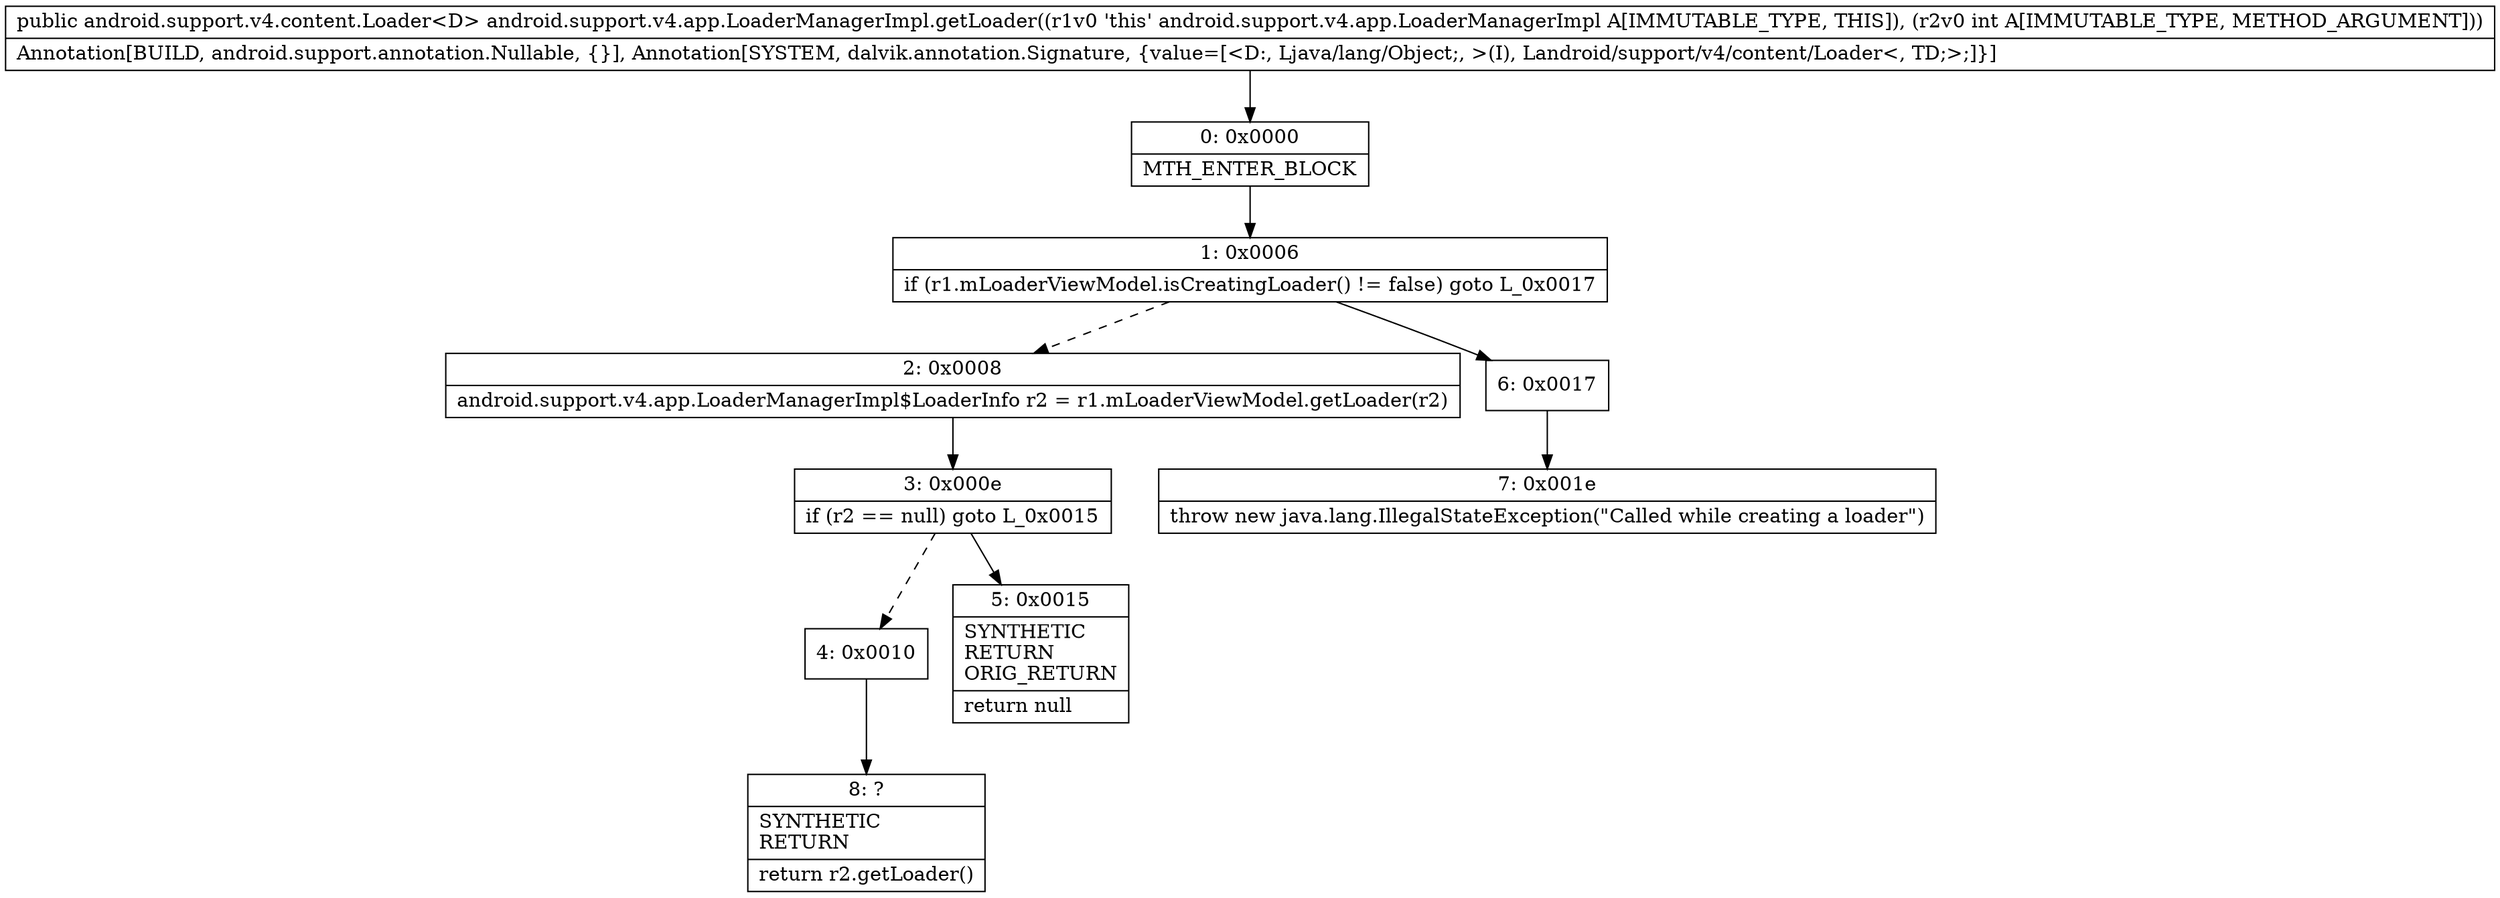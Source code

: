 digraph "CFG forandroid.support.v4.app.LoaderManagerImpl.getLoader(I)Landroid\/support\/v4\/content\/Loader;" {
Node_0 [shape=record,label="{0\:\ 0x0000|MTH_ENTER_BLOCK\l}"];
Node_1 [shape=record,label="{1\:\ 0x0006|if (r1.mLoaderViewModel.isCreatingLoader() != false) goto L_0x0017\l}"];
Node_2 [shape=record,label="{2\:\ 0x0008|android.support.v4.app.LoaderManagerImpl$LoaderInfo r2 = r1.mLoaderViewModel.getLoader(r2)\l}"];
Node_3 [shape=record,label="{3\:\ 0x000e|if (r2 == null) goto L_0x0015\l}"];
Node_4 [shape=record,label="{4\:\ 0x0010}"];
Node_5 [shape=record,label="{5\:\ 0x0015|SYNTHETIC\lRETURN\lORIG_RETURN\l|return null\l}"];
Node_6 [shape=record,label="{6\:\ 0x0017}"];
Node_7 [shape=record,label="{7\:\ 0x001e|throw new java.lang.IllegalStateException(\"Called while creating a loader\")\l}"];
Node_8 [shape=record,label="{8\:\ ?|SYNTHETIC\lRETURN\l|return r2.getLoader()\l}"];
MethodNode[shape=record,label="{public android.support.v4.content.Loader\<D\> android.support.v4.app.LoaderManagerImpl.getLoader((r1v0 'this' android.support.v4.app.LoaderManagerImpl A[IMMUTABLE_TYPE, THIS]), (r2v0 int A[IMMUTABLE_TYPE, METHOD_ARGUMENT]))  | Annotation[BUILD, android.support.annotation.Nullable, \{\}], Annotation[SYSTEM, dalvik.annotation.Signature, \{value=[\<D:, Ljava\/lang\/Object;, \>(I), Landroid\/support\/v4\/content\/Loader\<, TD;\>;]\}]\l}"];
MethodNode -> Node_0;
Node_0 -> Node_1;
Node_1 -> Node_2[style=dashed];
Node_1 -> Node_6;
Node_2 -> Node_3;
Node_3 -> Node_4[style=dashed];
Node_3 -> Node_5;
Node_4 -> Node_8;
Node_6 -> Node_7;
}

